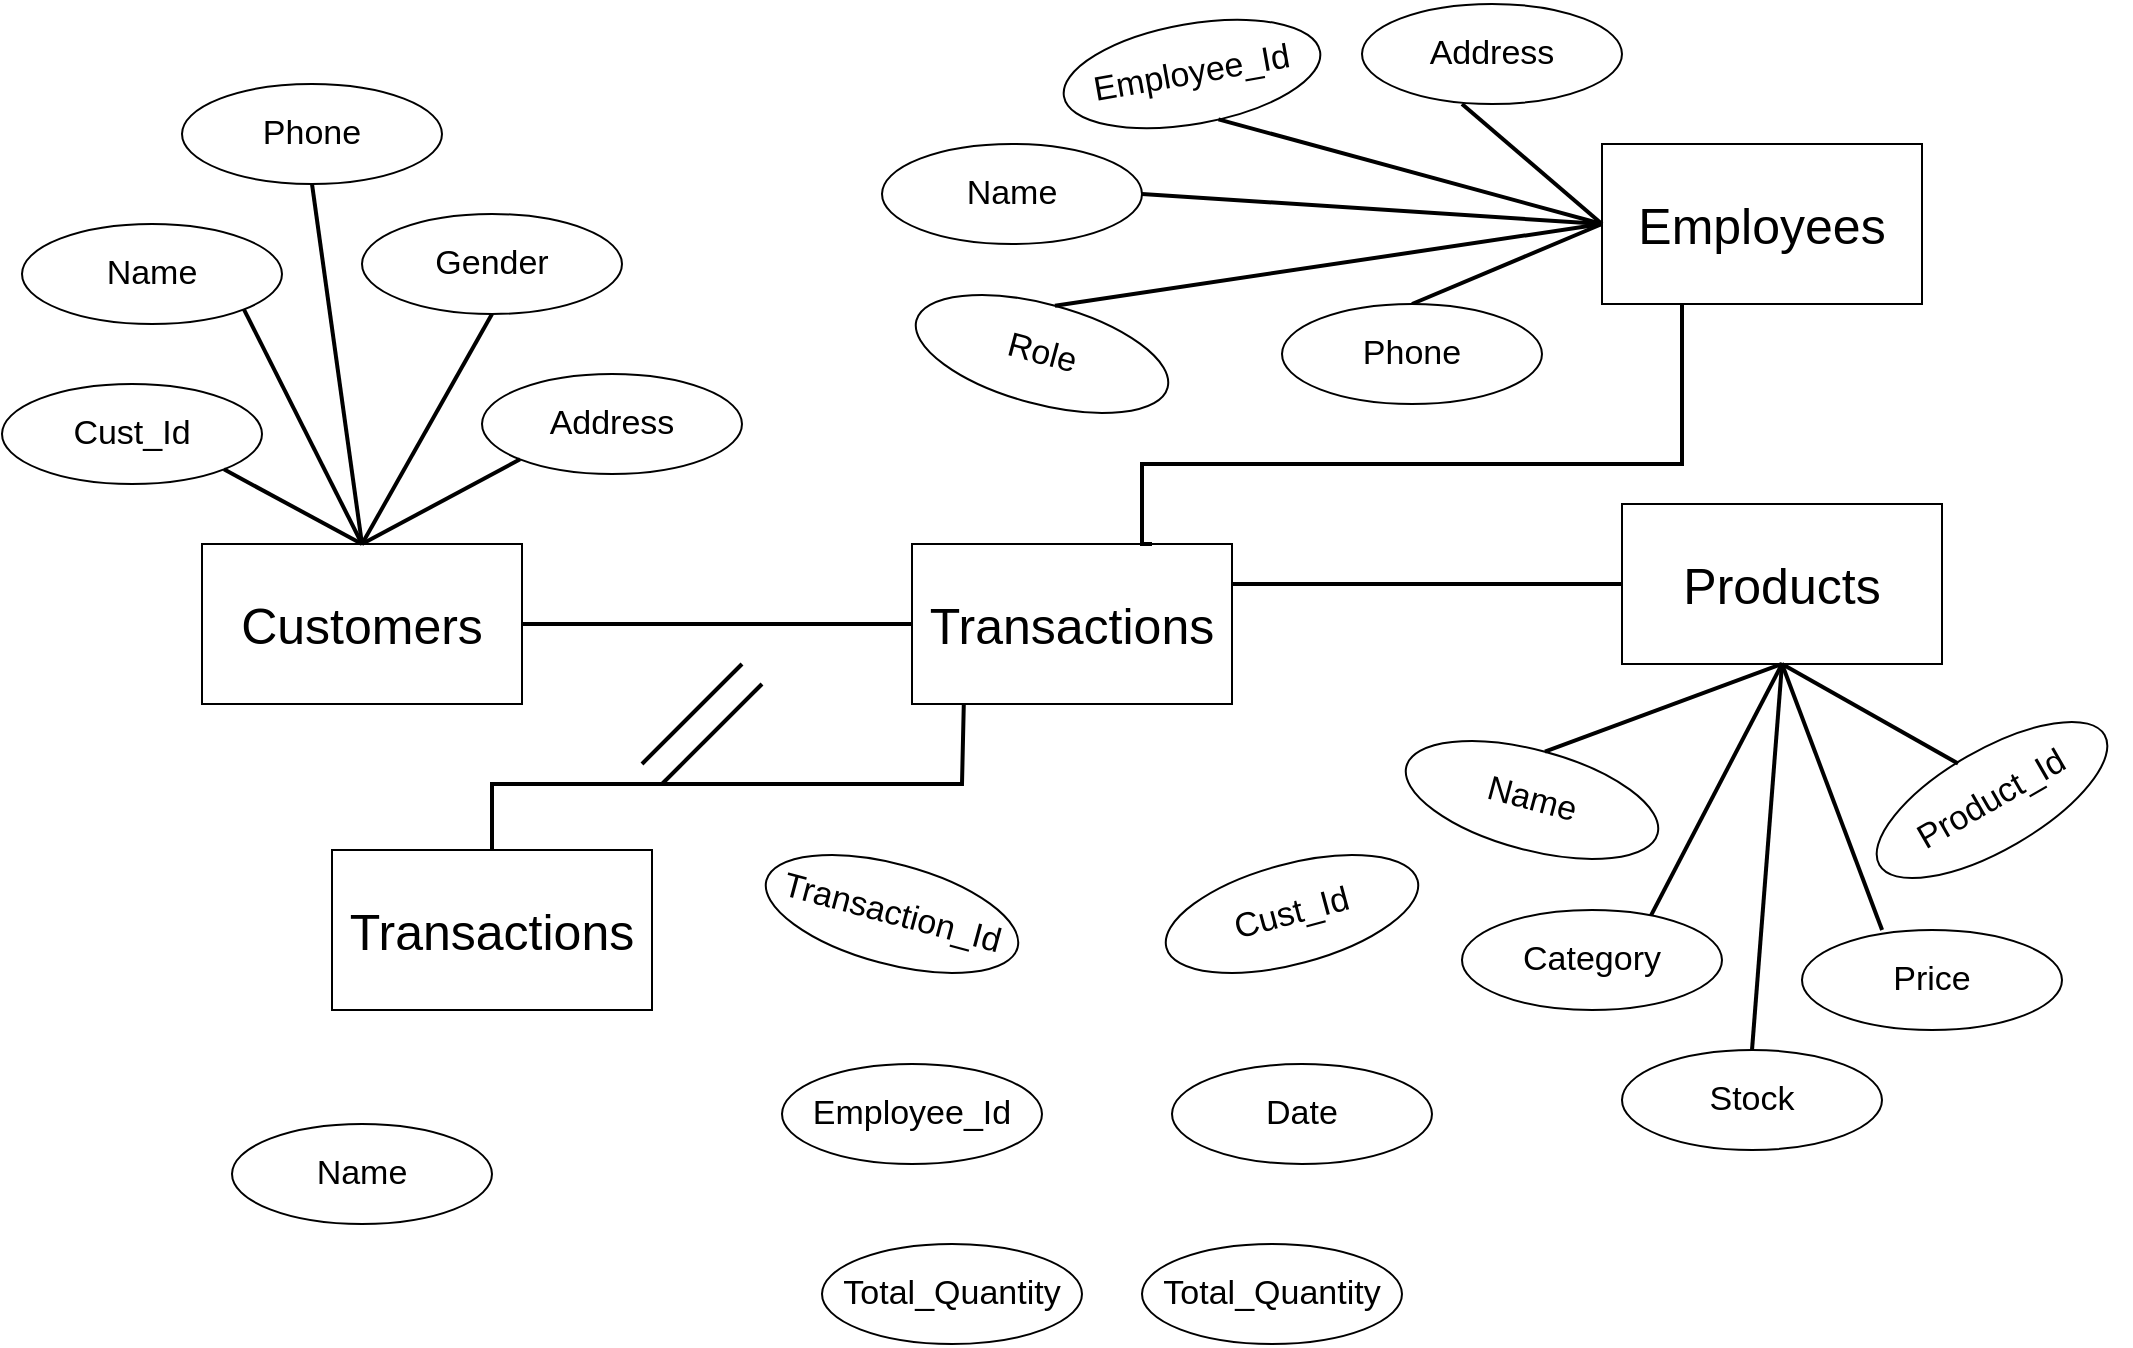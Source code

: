 <mxfile version="25.0.3">
  <diagram name="Halaman-1" id="RZc9KAgjALDiTpDcMVTO">
    <mxGraphModel dx="978" dy="520" grid="1" gridSize="10" guides="1" tooltips="1" connect="1" arrows="1" fold="1" page="1" pageScale="1" pageWidth="1100" pageHeight="850" math="0" shadow="0">
      <root>
        <mxCell id="0" />
        <mxCell id="1" parent="0" />
        <mxCell id="5I0NVftNR6wUT6wVRye--4" style="edgeStyle=orthogonalEdgeStyle;rounded=0;orthogonalLoop=1;jettySize=auto;html=1;exitX=1;exitY=0.5;exitDx=0;exitDy=0;entryX=0;entryY=0.5;entryDx=0;entryDy=0;endArrow=none;endFill=0;strokeWidth=2;" edge="1" parent="1" source="_tSITicaUdguiGocA6oH-1" target="_tSITicaUdguiGocA6oH-3">
          <mxGeometry relative="1" as="geometry" />
        </mxCell>
        <mxCell id="_tSITicaUdguiGocA6oH-1" value="Customers" style="rounded=0;whiteSpace=wrap;html=1;fontSize=25;" parent="1" vertex="1">
          <mxGeometry x="130" y="280" width="160" height="80" as="geometry" />
        </mxCell>
        <mxCell id="5I0NVftNR6wUT6wVRye--9" style="edgeStyle=orthogonalEdgeStyle;rounded=0;orthogonalLoop=1;jettySize=auto;html=1;exitX=0;exitY=0.5;exitDx=0;exitDy=0;entryX=1;entryY=0.25;entryDx=0;entryDy=0;endArrow=none;endFill=0;strokeWidth=2;" edge="1" parent="1" source="_tSITicaUdguiGocA6oH-2" target="_tSITicaUdguiGocA6oH-3">
          <mxGeometry relative="1" as="geometry">
            <Array as="points">
              <mxPoint x="840" y="300" />
            </Array>
          </mxGeometry>
        </mxCell>
        <mxCell id="_tSITicaUdguiGocA6oH-2" value="Products" style="rounded=0;whiteSpace=wrap;html=1;fontSize=25;" parent="1" vertex="1">
          <mxGeometry x="840" y="260" width="160" height="80" as="geometry" />
        </mxCell>
        <mxCell id="5I0NVftNR6wUT6wVRye--6" style="edgeStyle=orthogonalEdgeStyle;rounded=0;orthogonalLoop=1;jettySize=auto;html=1;exitX=0.162;exitY=0.986;exitDx=0;exitDy=0;entryX=0.5;entryY=0;entryDx=0;entryDy=0;strokeWidth=2;endArrow=none;endFill=0;exitPerimeter=0;" edge="1" parent="1" source="_tSITicaUdguiGocA6oH-3" target="5I0NVftNR6wUT6wVRye--2">
          <mxGeometry relative="1" as="geometry">
            <Array as="points">
              <mxPoint x="511" y="360" />
              <mxPoint x="510" y="400" />
              <mxPoint x="275" y="400" />
            </Array>
          </mxGeometry>
        </mxCell>
        <mxCell id="_tSITicaUdguiGocA6oH-3" value="Transactions" style="rounded=0;whiteSpace=wrap;html=1;fontSize=25;" parent="1" vertex="1">
          <mxGeometry x="485" y="280" width="160" height="80" as="geometry" />
        </mxCell>
        <mxCell id="5I0NVftNR6wUT6wVRye--7" style="edgeStyle=orthogonalEdgeStyle;rounded=0;orthogonalLoop=1;jettySize=auto;html=1;exitX=0.25;exitY=1;exitDx=0;exitDy=0;entryX=0.75;entryY=0;entryDx=0;entryDy=0;strokeWidth=2;endArrow=none;endFill=0;" edge="1" parent="1" source="5I0NVftNR6wUT6wVRye--1" target="_tSITicaUdguiGocA6oH-3">
          <mxGeometry relative="1" as="geometry">
            <Array as="points">
              <mxPoint x="870" y="240" />
              <mxPoint x="600" y="240" />
              <mxPoint x="600" y="280" />
            </Array>
          </mxGeometry>
        </mxCell>
        <mxCell id="5I0NVftNR6wUT6wVRye--1" value="Employees" style="rounded=0;whiteSpace=wrap;html=1;fontSize=25;" vertex="1" parent="1">
          <mxGeometry x="830" y="80" width="160" height="80" as="geometry" />
        </mxCell>
        <mxCell id="5I0NVftNR6wUT6wVRye--2" value="Transactions" style="rounded=0;whiteSpace=wrap;html=1;fontSize=25;" vertex="1" parent="1">
          <mxGeometry x="195" y="433" width="160" height="80" as="geometry" />
        </mxCell>
        <mxCell id="5I0NVftNR6wUT6wVRye--10" value="Name" style="ellipse;whiteSpace=wrap;html=1;fontSize=17;" vertex="1" parent="1">
          <mxGeometry x="40" y="120" width="130" height="50" as="geometry" />
        </mxCell>
        <mxCell id="5I0NVftNR6wUT6wVRye--11" value="Cust_Id" style="ellipse;whiteSpace=wrap;html=1;fontSize=17;" vertex="1" parent="1">
          <mxGeometry x="30" y="200" width="130" height="50" as="geometry" />
        </mxCell>
        <mxCell id="5I0NVftNR6wUT6wVRye--12" value="Address" style="ellipse;whiteSpace=wrap;html=1;fontSize=17;" vertex="1" parent="1">
          <mxGeometry x="270" y="195" width="130" height="50" as="geometry" />
        </mxCell>
        <mxCell id="5I0NVftNR6wUT6wVRye--13" value="Gender" style="ellipse;whiteSpace=wrap;html=1;fontSize=17;" vertex="1" parent="1">
          <mxGeometry x="210" y="115" width="130" height="50" as="geometry" />
        </mxCell>
        <mxCell id="5I0NVftNR6wUT6wVRye--14" value="Phone" style="ellipse;whiteSpace=wrap;html=1;fontSize=17;" vertex="1" parent="1">
          <mxGeometry x="120" y="50" width="130" height="50" as="geometry" />
        </mxCell>
        <mxCell id="5I0NVftNR6wUT6wVRye--15" value="Employee_Id" style="ellipse;whiteSpace=wrap;html=1;fontSize=17;rotation=-10;" vertex="1" parent="1">
          <mxGeometry x="560" y="20" width="130" height="50" as="geometry" />
        </mxCell>
        <mxCell id="5I0NVftNR6wUT6wVRye--17" value="" style="endArrow=none;html=1;rounded=0;strokeWidth=2;entryX=1;entryY=1;entryDx=0;entryDy=0;exitX=0.5;exitY=0;exitDx=0;exitDy=0;" edge="1" parent="1" source="_tSITicaUdguiGocA6oH-1" target="5I0NVftNR6wUT6wVRye--11">
          <mxGeometry width="50" height="50" relative="1" as="geometry">
            <mxPoint x="170" y="260" as="sourcePoint" />
            <mxPoint x="220" y="210" as="targetPoint" />
          </mxGeometry>
        </mxCell>
        <mxCell id="5I0NVftNR6wUT6wVRye--18" value="" style="endArrow=none;html=1;rounded=0;strokeWidth=2;exitX=0.5;exitY=0;exitDx=0;exitDy=0;entryX=0;entryY=1;entryDx=0;entryDy=0;" edge="1" parent="1" source="_tSITicaUdguiGocA6oH-1" target="5I0NVftNR6wUT6wVRye--12">
          <mxGeometry width="50" height="50" relative="1" as="geometry">
            <mxPoint x="210" y="270" as="sourcePoint" />
            <mxPoint x="260" y="220" as="targetPoint" />
          </mxGeometry>
        </mxCell>
        <mxCell id="5I0NVftNR6wUT6wVRye--19" value="" style="endArrow=none;html=1;rounded=0;strokeWidth=2;exitX=0.5;exitY=0;exitDx=0;exitDy=0;entryX=0.5;entryY=1;entryDx=0;entryDy=0;" edge="1" parent="1" source="_tSITicaUdguiGocA6oH-1" target="5I0NVftNR6wUT6wVRye--13">
          <mxGeometry width="50" height="50" relative="1" as="geometry">
            <mxPoint x="200" y="230" as="sourcePoint" />
            <mxPoint x="250" y="180" as="targetPoint" />
          </mxGeometry>
        </mxCell>
        <mxCell id="5I0NVftNR6wUT6wVRye--20" value="" style="endArrow=none;html=1;rounded=0;strokeWidth=2;exitX=0.5;exitY=0;exitDx=0;exitDy=0;entryX=1;entryY=1;entryDx=0;entryDy=0;" edge="1" parent="1" source="_tSITicaUdguiGocA6oH-1" target="5I0NVftNR6wUT6wVRye--10">
          <mxGeometry width="50" height="50" relative="1" as="geometry">
            <mxPoint x="190" y="230" as="sourcePoint" />
            <mxPoint x="240" y="180" as="targetPoint" />
          </mxGeometry>
        </mxCell>
        <mxCell id="5I0NVftNR6wUT6wVRye--21" value="" style="endArrow=none;html=1;rounded=0;strokeWidth=2;entryX=0.5;entryY=1;entryDx=0;entryDy=0;exitX=0.5;exitY=0;exitDx=0;exitDy=0;" edge="1" parent="1" source="_tSITicaUdguiGocA6oH-1" target="5I0NVftNR6wUT6wVRye--14">
          <mxGeometry width="50" height="50" relative="1" as="geometry">
            <mxPoint x="200" y="230" as="sourcePoint" />
            <mxPoint x="250" y="180" as="targetPoint" />
          </mxGeometry>
        </mxCell>
        <mxCell id="5I0NVftNR6wUT6wVRye--22" value="" style="endArrow=none;html=1;rounded=0;strokeWidth=2;exitX=0.5;exitY=0;exitDx=0;exitDy=0;entryX=0;entryY=0.5;entryDx=0;entryDy=0;" edge="1" parent="1" source="5I0NVftNR6wUT6wVRye--26" target="5I0NVftNR6wUT6wVRye--1">
          <mxGeometry width="50" height="50" relative="1" as="geometry">
            <mxPoint x="660" y="140" as="sourcePoint" />
            <mxPoint x="710" y="90" as="targetPoint" />
          </mxGeometry>
        </mxCell>
        <mxCell id="5I0NVftNR6wUT6wVRye--24" value="Name" style="ellipse;whiteSpace=wrap;html=1;fontSize=17;" vertex="1" parent="1">
          <mxGeometry x="470" y="80" width="130" height="50" as="geometry" />
        </mxCell>
        <mxCell id="5I0NVftNR6wUT6wVRye--25" value="Role" style="ellipse;whiteSpace=wrap;html=1;fontSize=17;rotation=15;" vertex="1" parent="1">
          <mxGeometry x="485" y="160" width="130" height="50" as="geometry" />
        </mxCell>
        <mxCell id="5I0NVftNR6wUT6wVRye--26" value="Phone" style="ellipse;whiteSpace=wrap;html=1;fontSize=17;" vertex="1" parent="1">
          <mxGeometry x="670" y="160" width="130" height="50" as="geometry" />
        </mxCell>
        <mxCell id="5I0NVftNR6wUT6wVRye--27" value="Name" style="ellipse;whiteSpace=wrap;html=1;fontSize=17;rotation=15;" vertex="1" parent="1">
          <mxGeometry x="730" y="383" width="130" height="50" as="geometry" />
        </mxCell>
        <mxCell id="5I0NVftNR6wUT6wVRye--28" value="Product_Id" style="ellipse;whiteSpace=wrap;html=1;fontSize=17;rotation=-30;" vertex="1" parent="1">
          <mxGeometry x="960" y="383" width="130" height="50" as="geometry" />
        </mxCell>
        <mxCell id="5I0NVftNR6wUT6wVRye--29" value="Address" style="ellipse;whiteSpace=wrap;html=1;fontSize=17;rotation=0;" vertex="1" parent="1">
          <mxGeometry x="710" y="10" width="130" height="50" as="geometry" />
        </mxCell>
        <mxCell id="5I0NVftNR6wUT6wVRye--30" value="" style="endArrow=none;html=1;rounded=0;strokeWidth=2;entryX=0;entryY=0.5;entryDx=0;entryDy=0;exitX=0.57;exitY=0.993;exitDx=0;exitDy=0;exitPerimeter=0;" edge="1" parent="1" source="5I0NVftNR6wUT6wVRye--15" target="5I0NVftNR6wUT6wVRye--1">
          <mxGeometry width="50" height="50" relative="1" as="geometry">
            <mxPoint x="620" y="130" as="sourcePoint" />
            <mxPoint x="670" y="80" as="targetPoint" />
          </mxGeometry>
        </mxCell>
        <mxCell id="5I0NVftNR6wUT6wVRye--31" value="" style="endArrow=none;html=1;rounded=0;strokeWidth=2;" edge="1" parent="1">
          <mxGeometry width="50" height="50" relative="1" as="geometry">
            <mxPoint x="350" y="390" as="sourcePoint" />
            <mxPoint x="400" y="340" as="targetPoint" />
          </mxGeometry>
        </mxCell>
        <mxCell id="5I0NVftNR6wUT6wVRye--32" value="" style="endArrow=none;html=1;rounded=0;strokeWidth=2;exitX=1;exitY=0.5;exitDx=0;exitDy=0;entryX=0;entryY=0.5;entryDx=0;entryDy=0;" edge="1" parent="1" source="5I0NVftNR6wUT6wVRye--24" target="5I0NVftNR6wUT6wVRye--1">
          <mxGeometry width="50" height="50" relative="1" as="geometry">
            <mxPoint x="550" y="320" as="sourcePoint" />
            <mxPoint x="600" y="270" as="targetPoint" />
          </mxGeometry>
        </mxCell>
        <mxCell id="5I0NVftNR6wUT6wVRye--33" value="" style="endArrow=none;html=1;rounded=0;strokeWidth=2;entryX=0;entryY=0.5;entryDx=0;entryDy=0;exitX=0.5;exitY=0;exitDx=0;exitDy=0;" edge="1" parent="1" source="5I0NVftNR6wUT6wVRye--25" target="5I0NVftNR6wUT6wVRye--1">
          <mxGeometry width="50" height="50" relative="1" as="geometry">
            <mxPoint x="590" y="150" as="sourcePoint" />
            <mxPoint x="670" y="100" as="targetPoint" />
          </mxGeometry>
        </mxCell>
        <mxCell id="5I0NVftNR6wUT6wVRye--36" value="" style="endArrow=none;html=1;rounded=0;strokeWidth=2;" edge="1" parent="1">
          <mxGeometry width="50" height="50" relative="1" as="geometry">
            <mxPoint x="360" y="400" as="sourcePoint" />
            <mxPoint x="410" y="350" as="targetPoint" />
          </mxGeometry>
        </mxCell>
        <mxCell id="5I0NVftNR6wUT6wVRye--37" value="" style="endArrow=none;html=1;rounded=0;strokeWidth=2;exitX=0.5;exitY=0;exitDx=0;exitDy=0;entryX=0.5;entryY=1;entryDx=0;entryDy=0;" edge="1" parent="1" source="5I0NVftNR6wUT6wVRye--46" target="_tSITicaUdguiGocA6oH-2">
          <mxGeometry width="50" height="50" relative="1" as="geometry">
            <mxPoint x="885" y="483" as="sourcePoint" />
            <mxPoint x="935" y="433" as="targetPoint" />
          </mxGeometry>
        </mxCell>
        <mxCell id="5I0NVftNR6wUT6wVRye--38" value="" style="endArrow=none;html=1;rounded=0;strokeWidth=2;entryX=0.5;entryY=1;entryDx=0;entryDy=0;exitX=0.308;exitY=0;exitDx=0;exitDy=0;exitPerimeter=0;" edge="1" parent="1" source="5I0NVftNR6wUT6wVRye--44" target="_tSITicaUdguiGocA6oH-2">
          <mxGeometry width="50" height="50" relative="1" as="geometry">
            <mxPoint x="885" y="453" as="sourcePoint" />
            <mxPoint x="935" y="403" as="targetPoint" />
          </mxGeometry>
        </mxCell>
        <mxCell id="5I0NVftNR6wUT6wVRye--39" value="" style="endArrow=none;html=1;rounded=0;strokeWidth=2;entryX=0.5;entryY=1;entryDx=0;entryDy=0;exitX=0.72;exitY=0.088;exitDx=0;exitDy=0;exitPerimeter=0;" edge="1" parent="1" source="5I0NVftNR6wUT6wVRye--43" target="_tSITicaUdguiGocA6oH-2">
          <mxGeometry width="50" height="50" relative="1" as="geometry">
            <mxPoint x="880" y="433" as="sourcePoint" />
            <mxPoint x="930" y="383" as="targetPoint" />
          </mxGeometry>
        </mxCell>
        <mxCell id="5I0NVftNR6wUT6wVRye--40" value="" style="endArrow=none;html=1;rounded=0;strokeWidth=2;entryX=0.5;entryY=1;entryDx=0;entryDy=0;exitX=0.457;exitY=0.015;exitDx=0;exitDy=0;exitPerimeter=0;" edge="1" parent="1" source="5I0NVftNR6wUT6wVRye--28" target="_tSITicaUdguiGocA6oH-2">
          <mxGeometry width="50" height="50" relative="1" as="geometry">
            <mxPoint x="880" y="423" as="sourcePoint" />
            <mxPoint x="930" y="373" as="targetPoint" />
          </mxGeometry>
        </mxCell>
        <mxCell id="5I0NVftNR6wUT6wVRye--41" value="" style="endArrow=none;html=1;rounded=0;strokeWidth=2;entryX=0.5;entryY=1;entryDx=0;entryDy=0;exitX=0.5;exitY=0;exitDx=0;exitDy=0;" edge="1" parent="1" source="5I0NVftNR6wUT6wVRye--27" target="_tSITicaUdguiGocA6oH-2">
          <mxGeometry width="50" height="50" relative="1" as="geometry">
            <mxPoint x="870" y="423" as="sourcePoint" />
            <mxPoint x="920" y="373" as="targetPoint" />
          </mxGeometry>
        </mxCell>
        <mxCell id="5I0NVftNR6wUT6wVRye--42" value="" style="endArrow=none;html=1;rounded=0;strokeWidth=2;exitX=0;exitY=0.5;exitDx=0;exitDy=0;" edge="1" parent="1" source="5I0NVftNR6wUT6wVRye--1">
          <mxGeometry width="50" height="50" relative="1" as="geometry">
            <mxPoint x="830" y="100" as="sourcePoint" />
            <mxPoint x="760" y="60" as="targetPoint" />
          </mxGeometry>
        </mxCell>
        <mxCell id="5I0NVftNR6wUT6wVRye--43" value="Category" style="ellipse;whiteSpace=wrap;html=1;fontSize=17;" vertex="1" parent="1">
          <mxGeometry x="760" y="463" width="130" height="50" as="geometry" />
        </mxCell>
        <mxCell id="5I0NVftNR6wUT6wVRye--44" value="Price" style="ellipse;whiteSpace=wrap;html=1;fontSize=17;" vertex="1" parent="1">
          <mxGeometry x="930" y="473" width="130" height="50" as="geometry" />
        </mxCell>
        <mxCell id="5I0NVftNR6wUT6wVRye--45" value="Date" style="ellipse;whiteSpace=wrap;html=1;fontSize=17;" vertex="1" parent="1">
          <mxGeometry x="615" y="540" width="130" height="50" as="geometry" />
        </mxCell>
        <mxCell id="5I0NVftNR6wUT6wVRye--46" value="Stock" style="ellipse;whiteSpace=wrap;html=1;fontSize=17;" vertex="1" parent="1">
          <mxGeometry x="840" y="533" width="130" height="50" as="geometry" />
        </mxCell>
        <mxCell id="5I0NVftNR6wUT6wVRye--47" value="Total_Quantity" style="ellipse;whiteSpace=wrap;html=1;fontSize=17;" vertex="1" parent="1">
          <mxGeometry x="440" y="630" width="130" height="50" as="geometry" />
        </mxCell>
        <mxCell id="5I0NVftNR6wUT6wVRye--48" value="Employee_Id" style="ellipse;whiteSpace=wrap;html=1;fontSize=17;" vertex="1" parent="1">
          <mxGeometry x="420" y="540" width="130" height="50" as="geometry" />
        </mxCell>
        <mxCell id="5I0NVftNR6wUT6wVRye--49" value="Cust_Id" style="ellipse;whiteSpace=wrap;html=1;fontSize=17;rotation=-15;" vertex="1" parent="1">
          <mxGeometry x="610" y="440" width="130" height="50" as="geometry" />
        </mxCell>
        <mxCell id="5I0NVftNR6wUT6wVRye--50" value="Transaction_Id" style="ellipse;whiteSpace=wrap;html=1;fontSize=17;rotation=15;" vertex="1" parent="1">
          <mxGeometry x="410" y="440" width="130" height="50" as="geometry" />
        </mxCell>
        <mxCell id="5I0NVftNR6wUT6wVRye--51" value="Name" style="ellipse;whiteSpace=wrap;html=1;fontSize=17;" vertex="1" parent="1">
          <mxGeometry x="145" y="570" width="130" height="50" as="geometry" />
        </mxCell>
        <mxCell id="5I0NVftNR6wUT6wVRye--55" value="Total_Quantity" style="ellipse;whiteSpace=wrap;html=1;fontSize=17;" vertex="1" parent="1">
          <mxGeometry x="600" y="630" width="130" height="50" as="geometry" />
        </mxCell>
      </root>
    </mxGraphModel>
  </diagram>
</mxfile>

